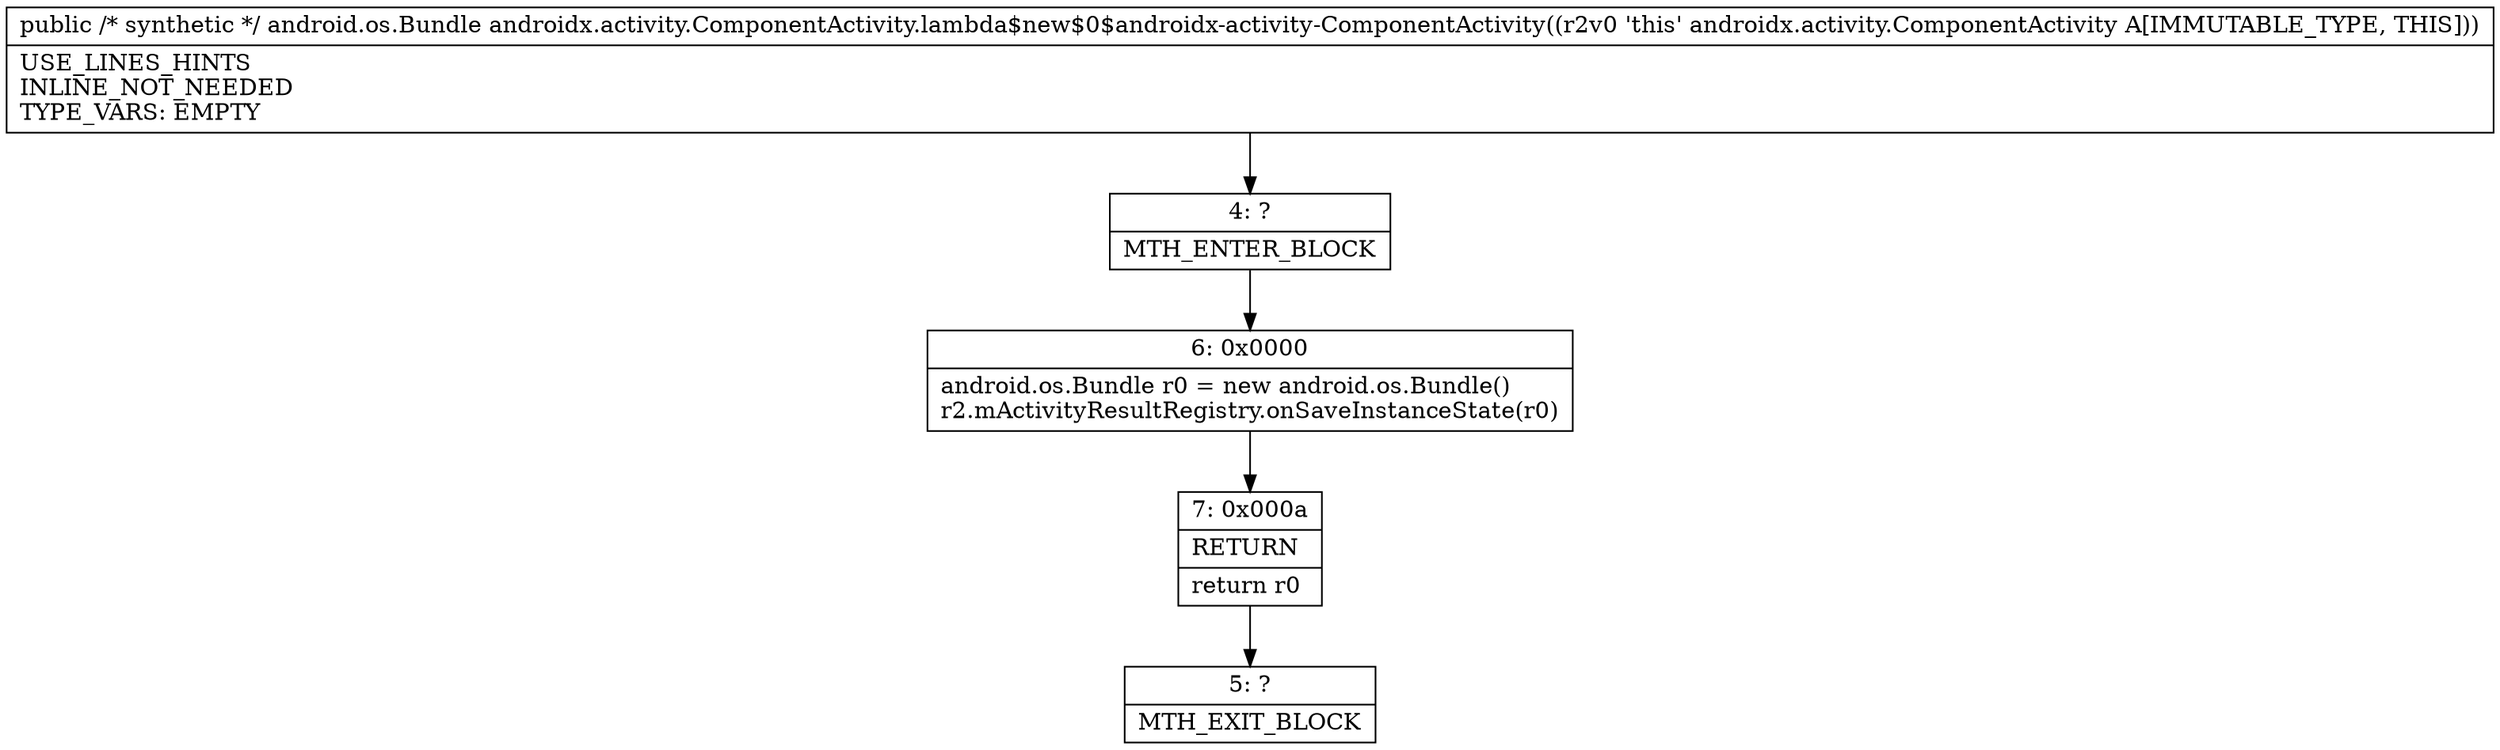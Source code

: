 digraph "CFG forandroidx.activity.ComponentActivity.lambda$new$0$androidx\-activity\-ComponentActivity()Landroid\/os\/Bundle;" {
Node_4 [shape=record,label="{4\:\ ?|MTH_ENTER_BLOCK\l}"];
Node_6 [shape=record,label="{6\:\ 0x0000|android.os.Bundle r0 = new android.os.Bundle()\lr2.mActivityResultRegistry.onSaveInstanceState(r0)\l}"];
Node_7 [shape=record,label="{7\:\ 0x000a|RETURN\l|return r0\l}"];
Node_5 [shape=record,label="{5\:\ ?|MTH_EXIT_BLOCK\l}"];
MethodNode[shape=record,label="{public \/* synthetic *\/ android.os.Bundle androidx.activity.ComponentActivity.lambda$new$0$androidx\-activity\-ComponentActivity((r2v0 'this' androidx.activity.ComponentActivity A[IMMUTABLE_TYPE, THIS]))  | USE_LINES_HINTS\lINLINE_NOT_NEEDED\lTYPE_VARS: EMPTY\l}"];
MethodNode -> Node_4;Node_4 -> Node_6;
Node_6 -> Node_7;
Node_7 -> Node_5;
}

